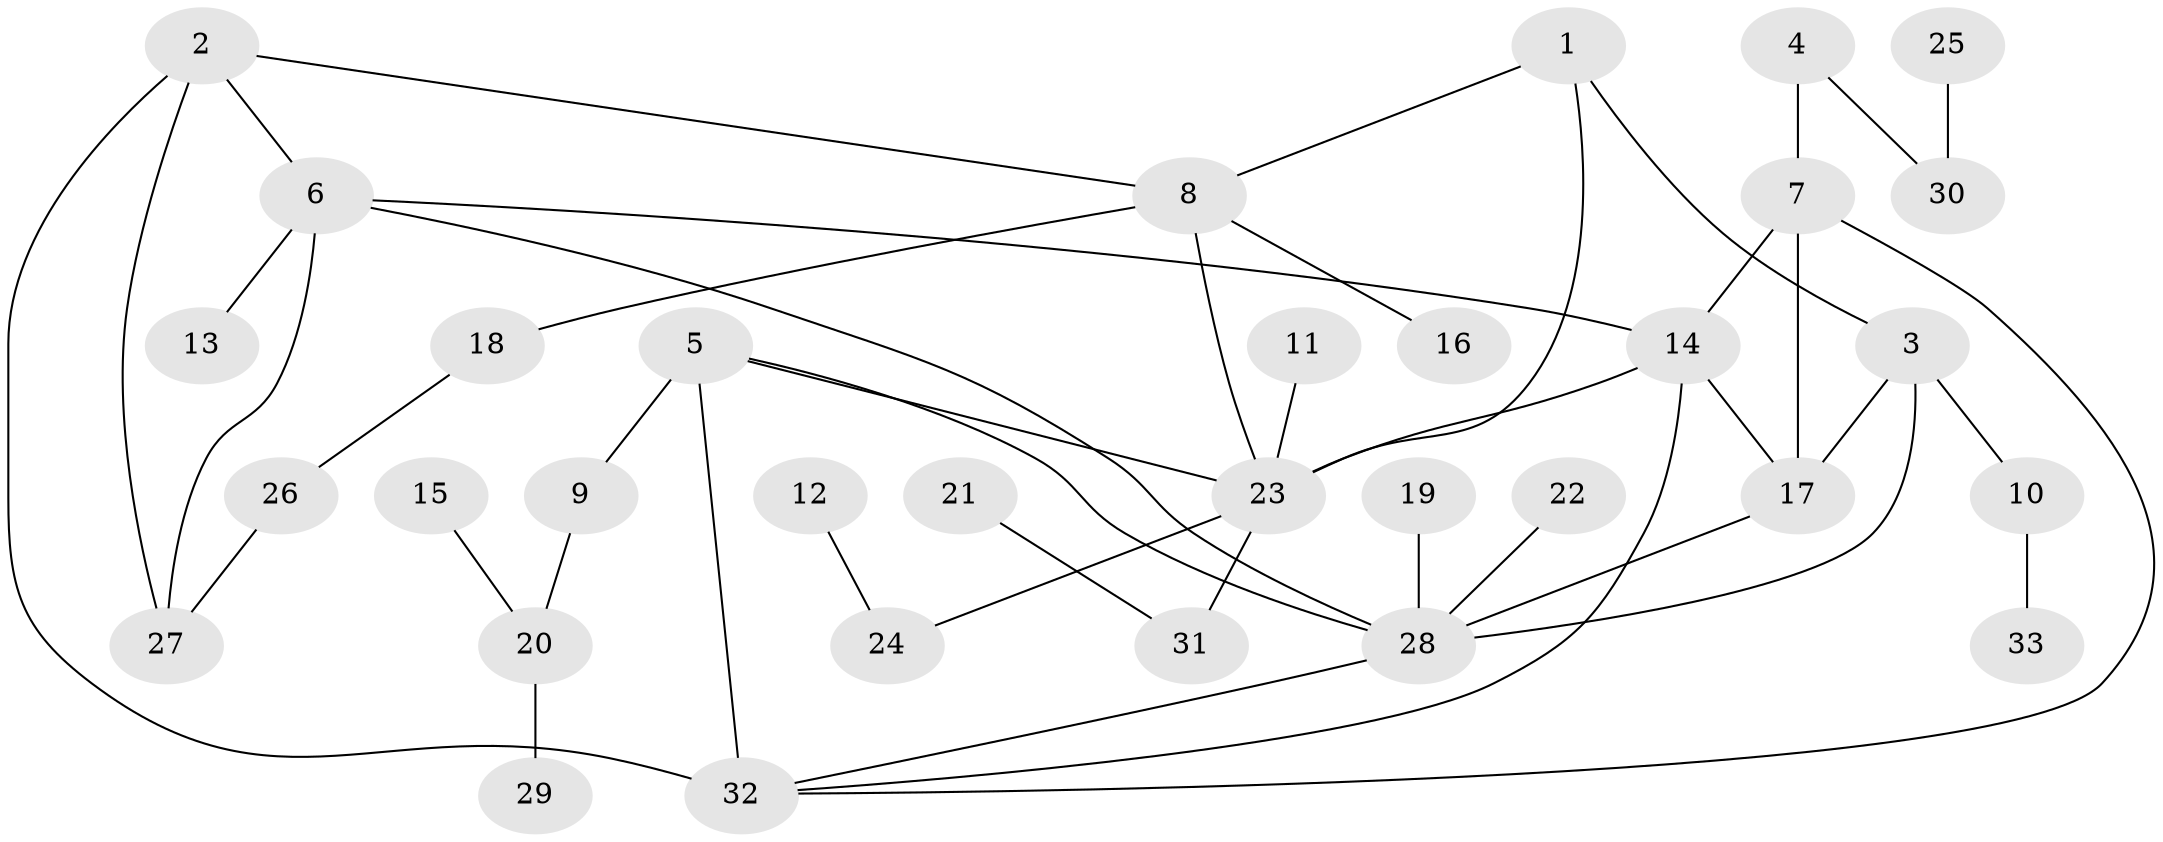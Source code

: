 // original degree distribution, {3: 0.07692307692307693, 7: 0.03076923076923077, 9: 0.015384615384615385, 4: 0.1076923076923077, 5: 0.06153846153846154, 8: 0.015384615384615385, 6: 0.03076923076923077, 2: 0.1076923076923077, 1: 0.5538461538461539}
// Generated by graph-tools (version 1.1) at 2025/02/03/09/25 03:02:37]
// undirected, 33 vertices, 45 edges
graph export_dot {
graph [start="1"]
  node [color=gray90,style=filled];
  1;
  2;
  3;
  4;
  5;
  6;
  7;
  8;
  9;
  10;
  11;
  12;
  13;
  14;
  15;
  16;
  17;
  18;
  19;
  20;
  21;
  22;
  23;
  24;
  25;
  26;
  27;
  28;
  29;
  30;
  31;
  32;
  33;
  1 -- 3 [weight=1.0];
  1 -- 8 [weight=1.0];
  1 -- 23 [weight=1.0];
  2 -- 6 [weight=1.0];
  2 -- 8 [weight=1.0];
  2 -- 27 [weight=1.0];
  2 -- 32 [weight=1.0];
  3 -- 10 [weight=1.0];
  3 -- 17 [weight=1.0];
  3 -- 28 [weight=1.0];
  4 -- 7 [weight=1.0];
  4 -- 30 [weight=1.0];
  5 -- 9 [weight=1.0];
  5 -- 23 [weight=1.0];
  5 -- 28 [weight=1.0];
  5 -- 32 [weight=2.0];
  6 -- 13 [weight=1.0];
  6 -- 14 [weight=1.0];
  6 -- 27 [weight=1.0];
  6 -- 28 [weight=1.0];
  7 -- 14 [weight=1.0];
  7 -- 17 [weight=1.0];
  7 -- 32 [weight=1.0];
  8 -- 16 [weight=1.0];
  8 -- 18 [weight=1.0];
  8 -- 23 [weight=1.0];
  9 -- 20 [weight=1.0];
  10 -- 33 [weight=1.0];
  11 -- 23 [weight=1.0];
  12 -- 24 [weight=1.0];
  14 -- 17 [weight=1.0];
  14 -- 23 [weight=1.0];
  14 -- 32 [weight=1.0];
  15 -- 20 [weight=1.0];
  17 -- 28 [weight=1.0];
  18 -- 26 [weight=1.0];
  19 -- 28 [weight=1.0];
  20 -- 29 [weight=1.0];
  21 -- 31 [weight=1.0];
  22 -- 28 [weight=1.0];
  23 -- 24 [weight=1.0];
  23 -- 31 [weight=1.0];
  25 -- 30 [weight=1.0];
  26 -- 27 [weight=1.0];
  28 -- 32 [weight=1.0];
}
